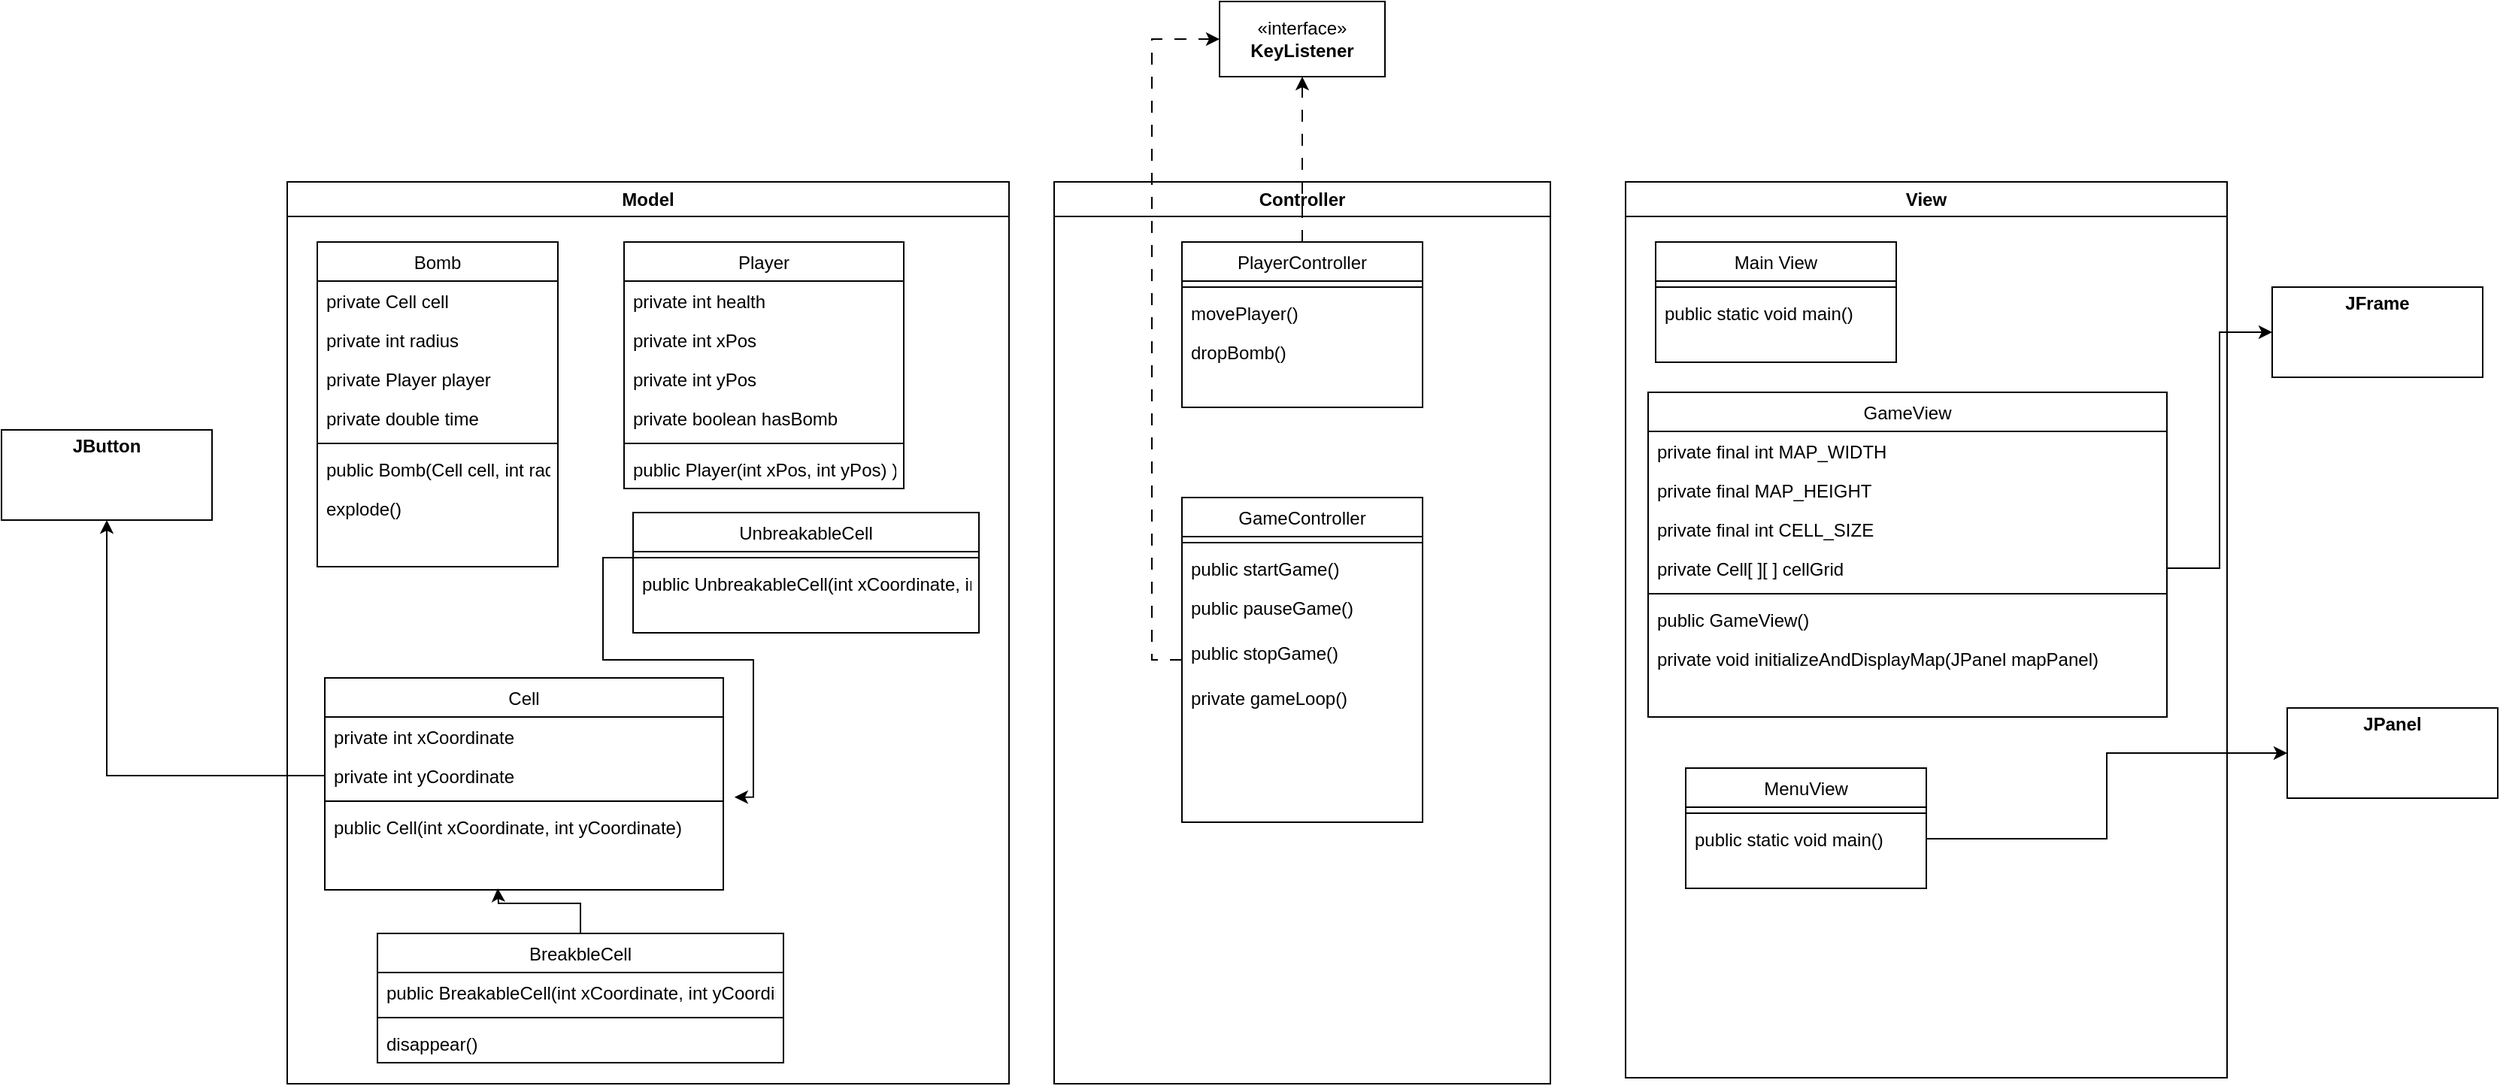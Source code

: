 <mxfile version="24.4.15" type="github">
  <diagram id="C5RBs43oDa-KdzZeNtuy" name="Page-1">
    <mxGraphModel dx="1992" dy="855" grid="1" gridSize="10" guides="1" tooltips="1" connect="1" arrows="1" fold="1" page="1" pageScale="1" pageWidth="827" pageHeight="1169" math="0" shadow="0">
      <root>
        <mxCell id="WIyWlLk6GJQsqaUBKTNV-0" />
        <mxCell id="WIyWlLk6GJQsqaUBKTNV-1" parent="WIyWlLk6GJQsqaUBKTNV-0" />
        <mxCell id="SvHluJgoHoBo37kigCSk-29" value="Model" style="swimlane;whiteSpace=wrap;html=1;" parent="WIyWlLk6GJQsqaUBKTNV-1" vertex="1">
          <mxGeometry x="110" y="360" width="480" height="600" as="geometry" />
        </mxCell>
        <mxCell id="JDhvidMM-WUfy91cAQVG-0" value="Cell" style="swimlane;fontStyle=0;align=center;verticalAlign=top;childLayout=stackLayout;horizontal=1;startSize=26;horizontalStack=0;resizeParent=1;resizeLast=0;collapsible=1;marginBottom=0;rounded=0;shadow=0;strokeWidth=1;" parent="SvHluJgoHoBo37kigCSk-29" vertex="1">
          <mxGeometry x="25" y="330" width="265" height="141" as="geometry">
            <mxRectangle x="350" y="70" width="160" height="26" as="alternateBounds" />
          </mxGeometry>
        </mxCell>
        <mxCell id="JDhvidMM-WUfy91cAQVG-1" value="private int xCoordinate" style="text;align=left;verticalAlign=top;spacingLeft=4;spacingRight=4;overflow=hidden;rotatable=0;points=[[0,0.5],[1,0.5]];portConstraint=eastwest;" parent="JDhvidMM-WUfy91cAQVG-0" vertex="1">
          <mxGeometry y="26" width="265" height="26" as="geometry" />
        </mxCell>
        <mxCell id="JDhvidMM-WUfy91cAQVG-2" value="private int yCoordinate" style="text;align=left;verticalAlign=top;spacingLeft=4;spacingRight=4;overflow=hidden;rotatable=0;points=[[0,0.5],[1,0.5]];portConstraint=eastwest;rounded=0;shadow=0;html=0;" parent="JDhvidMM-WUfy91cAQVG-0" vertex="1">
          <mxGeometry y="52" width="265" height="26" as="geometry" />
        </mxCell>
        <mxCell id="JDhvidMM-WUfy91cAQVG-6" value="" style="line;html=1;strokeWidth=1;align=left;verticalAlign=middle;spacingTop=-1;spacingLeft=3;spacingRight=3;rotatable=0;labelPosition=right;points=[];portConstraint=eastwest;" parent="JDhvidMM-WUfy91cAQVG-0" vertex="1">
          <mxGeometry y="78" width="265" height="8" as="geometry" />
        </mxCell>
        <mxCell id="ht_oOcngCgunCOYZhGNy-42" value="public Cell(int xCoordinate, int yCoordinate)" style="text;align=left;verticalAlign=top;spacingLeft=4;spacingRight=4;overflow=hidden;rotatable=0;points=[[0,0.5],[1,0.5]];portConstraint=eastwest;rounded=0;shadow=0;html=0;" vertex="1" parent="JDhvidMM-WUfy91cAQVG-0">
          <mxGeometry y="86" width="265" height="26" as="geometry" />
        </mxCell>
        <mxCell id="SvHluJgoHoBo37kigCSk-0" value="UnbreakableCell" style="swimlane;fontStyle=0;align=center;verticalAlign=top;childLayout=stackLayout;horizontal=1;startSize=26;horizontalStack=0;resizeParent=1;resizeLast=0;collapsible=1;marginBottom=0;rounded=0;shadow=0;strokeWidth=1;" parent="SvHluJgoHoBo37kigCSk-29" vertex="1">
          <mxGeometry x="230" y="220" width="230" height="80" as="geometry">
            <mxRectangle x="350" y="70" width="160" height="26" as="alternateBounds" />
          </mxGeometry>
        </mxCell>
        <mxCell id="SvHluJgoHoBo37kigCSk-4" value="" style="line;html=1;strokeWidth=1;align=left;verticalAlign=middle;spacingTop=-1;spacingLeft=3;spacingRight=3;rotatable=0;labelPosition=right;points=[];portConstraint=eastwest;" parent="SvHluJgoHoBo37kigCSk-0" vertex="1">
          <mxGeometry y="26" width="230" height="8" as="geometry" />
        </mxCell>
        <mxCell id="ht_oOcngCgunCOYZhGNy-44" value="public UnbreakableCell(int xCoordinate, int yCoordinate)" style="text;align=left;verticalAlign=top;spacingLeft=4;spacingRight=4;overflow=hidden;rotatable=0;points=[[0,0.5],[1,0.5]];portConstraint=eastwest;rounded=0;shadow=0;html=0;" vertex="1" parent="SvHluJgoHoBo37kigCSk-0">
          <mxGeometry y="34" width="230" height="26" as="geometry" />
        </mxCell>
        <mxCell id="ht_oOcngCgunCOYZhGNy-45" style="edgeStyle=orthogonalEdgeStyle;rounded=0;orthogonalLoop=1;jettySize=auto;html=1;" edge="1" parent="SvHluJgoHoBo37kigCSk-29" source="SvHluJgoHoBo37kigCSk-7">
          <mxGeometry relative="1" as="geometry">
            <mxPoint x="140" y="470" as="targetPoint" />
          </mxGeometry>
        </mxCell>
        <mxCell id="SvHluJgoHoBo37kigCSk-7" value="BreakbleCell" style="swimlane;fontStyle=0;align=center;verticalAlign=top;childLayout=stackLayout;horizontal=1;startSize=26;horizontalStack=0;resizeParent=1;resizeLast=0;collapsible=1;marginBottom=0;rounded=0;shadow=0;strokeWidth=1;" parent="SvHluJgoHoBo37kigCSk-29" vertex="1">
          <mxGeometry x="60" y="500" width="270" height="86" as="geometry">
            <mxRectangle x="350" y="70" width="160" height="26" as="alternateBounds" />
          </mxGeometry>
        </mxCell>
        <mxCell id="ht_oOcngCgunCOYZhGNy-46" value="public BreakableCell(int xCoordinate, int yCoordinate)" style="text;align=left;verticalAlign=top;spacingLeft=4;spacingRight=4;overflow=hidden;rotatable=0;points=[[0,0.5],[1,0.5]];portConstraint=eastwest;rounded=0;shadow=0;html=0;" vertex="1" parent="SvHluJgoHoBo37kigCSk-7">
          <mxGeometry y="26" width="270" height="26" as="geometry" />
        </mxCell>
        <mxCell id="SvHluJgoHoBo37kigCSk-8" value="" style="line;html=1;strokeWidth=1;align=left;verticalAlign=middle;spacingTop=-1;spacingLeft=3;spacingRight=3;rotatable=0;labelPosition=right;points=[];portConstraint=eastwest;" parent="SvHluJgoHoBo37kigCSk-7" vertex="1">
          <mxGeometry y="52" width="270" height="8" as="geometry" />
        </mxCell>
        <mxCell id="SvHluJgoHoBo37kigCSk-12" value="disappear()" style="text;align=left;verticalAlign=top;spacingLeft=4;spacingRight=4;overflow=hidden;rotatable=0;points=[[0,0.5],[1,0.5]];portConstraint=eastwest;rounded=0;shadow=0;html=0;" parent="SvHluJgoHoBo37kigCSk-7" vertex="1">
          <mxGeometry y="60" width="270" height="26" as="geometry" />
        </mxCell>
        <mxCell id="zkfFHV4jXpPFQw0GAbJ--17" value="Bomb" style="swimlane;fontStyle=0;align=center;verticalAlign=top;childLayout=stackLayout;horizontal=1;startSize=26;horizontalStack=0;resizeParent=1;resizeLast=0;collapsible=1;marginBottom=0;rounded=0;shadow=0;strokeWidth=1;" parent="SvHluJgoHoBo37kigCSk-29" vertex="1">
          <mxGeometry x="20" y="40" width="160" height="216" as="geometry">
            <mxRectangle x="550" y="140" width="160" height="26" as="alternateBounds" />
          </mxGeometry>
        </mxCell>
        <mxCell id="zkfFHV4jXpPFQw0GAbJ--18" value="private Cell cell" style="text;align=left;verticalAlign=top;spacingLeft=4;spacingRight=4;overflow=hidden;rotatable=0;points=[[0,0.5],[1,0.5]];portConstraint=eastwest;" parent="zkfFHV4jXpPFQw0GAbJ--17" vertex="1">
          <mxGeometry y="26" width="160" height="26" as="geometry" />
        </mxCell>
        <mxCell id="SvHluJgoHoBo37kigCSk-11" value="private int radius" style="text;align=left;verticalAlign=top;spacingLeft=4;spacingRight=4;overflow=hidden;rotatable=0;points=[[0,0.5],[1,0.5]];portConstraint=eastwest;rounded=0;shadow=0;html=0;" parent="zkfFHV4jXpPFQw0GAbJ--17" vertex="1">
          <mxGeometry y="52" width="160" height="26" as="geometry" />
        </mxCell>
        <mxCell id="ht_oOcngCgunCOYZhGNy-38" value="private Player player" style="text;align=left;verticalAlign=top;spacingLeft=4;spacingRight=4;overflow=hidden;rotatable=0;points=[[0,0.5],[1,0.5]];portConstraint=eastwest;rounded=0;shadow=0;html=0;" vertex="1" parent="zkfFHV4jXpPFQw0GAbJ--17">
          <mxGeometry y="78" width="160" height="26" as="geometry" />
        </mxCell>
        <mxCell id="zkfFHV4jXpPFQw0GAbJ--20" value="private double time" style="text;align=left;verticalAlign=top;spacingLeft=4;spacingRight=4;overflow=hidden;rotatable=0;points=[[0,0.5],[1,0.5]];portConstraint=eastwest;rounded=0;shadow=0;html=0;" parent="zkfFHV4jXpPFQw0GAbJ--17" vertex="1">
          <mxGeometry y="104" width="160" height="26" as="geometry" />
        </mxCell>
        <mxCell id="zkfFHV4jXpPFQw0GAbJ--23" value="" style="line;html=1;strokeWidth=1;align=left;verticalAlign=middle;spacingTop=-1;spacingLeft=3;spacingRight=3;rotatable=0;labelPosition=right;points=[];portConstraint=eastwest;" parent="zkfFHV4jXpPFQw0GAbJ--17" vertex="1">
          <mxGeometry y="130" width="160" height="8" as="geometry" />
        </mxCell>
        <mxCell id="ht_oOcngCgunCOYZhGNy-48" value="public Bomb(Cell cell, int radius, Player player, duble time )" style="text;align=left;verticalAlign=top;spacingLeft=4;spacingRight=4;overflow=hidden;rotatable=0;points=[[0,0.5],[1,0.5]];portConstraint=eastwest;" vertex="1" parent="zkfFHV4jXpPFQw0GAbJ--17">
          <mxGeometry y="138" width="160" height="26" as="geometry" />
        </mxCell>
        <mxCell id="SvHluJgoHoBo37kigCSk-13" value="explode()" style="text;align=left;verticalAlign=top;spacingLeft=4;spacingRight=4;overflow=hidden;rotatable=0;points=[[0,0.5],[1,0.5]];portConstraint=eastwest;rounded=0;shadow=0;html=0;" parent="zkfFHV4jXpPFQw0GAbJ--17" vertex="1">
          <mxGeometry y="164" width="160" height="26" as="geometry" />
        </mxCell>
        <mxCell id="SvHluJgoHoBo37kigCSk-46" style="edgeStyle=orthogonalEdgeStyle;rounded=0;orthogonalLoop=1;jettySize=auto;html=1;entryX=1.028;entryY=1.051;entryDx=0;entryDy=0;entryPerimeter=0;" parent="SvHluJgoHoBo37kigCSk-29" source="SvHluJgoHoBo37kigCSk-4" target="JDhvidMM-WUfy91cAQVG-2" edge="1">
          <mxGeometry relative="1" as="geometry" />
        </mxCell>
        <mxCell id="ht_oOcngCgunCOYZhGNy-28" value="Player" style="swimlane;fontStyle=0;align=center;verticalAlign=top;childLayout=stackLayout;horizontal=1;startSize=26;horizontalStack=0;resizeParent=1;resizeLast=0;collapsible=1;marginBottom=0;rounded=0;shadow=0;strokeWidth=1;" vertex="1" parent="SvHluJgoHoBo37kigCSk-29">
          <mxGeometry x="224" y="40" width="186" height="164" as="geometry">
            <mxRectangle x="350" y="70" width="160" height="26" as="alternateBounds" />
          </mxGeometry>
        </mxCell>
        <mxCell id="ht_oOcngCgunCOYZhGNy-32" value="private int health" style="text;align=left;verticalAlign=top;spacingLeft=4;spacingRight=4;overflow=hidden;rotatable=0;points=[[0,0.5],[1,0.5]];portConstraint=eastwest;" vertex="1" parent="ht_oOcngCgunCOYZhGNy-28">
          <mxGeometry y="26" width="186" height="26" as="geometry" />
        </mxCell>
        <mxCell id="ht_oOcngCgunCOYZhGNy-33" value="private int xPos" style="text;align=left;verticalAlign=top;spacingLeft=4;spacingRight=4;overflow=hidden;rotatable=0;points=[[0,0.5],[1,0.5]];portConstraint=eastwest;" vertex="1" parent="ht_oOcngCgunCOYZhGNy-28">
          <mxGeometry y="52" width="186" height="26" as="geometry" />
        </mxCell>
        <mxCell id="ht_oOcngCgunCOYZhGNy-34" value="private int yPos" style="text;align=left;verticalAlign=top;spacingLeft=4;spacingRight=4;overflow=hidden;rotatable=0;points=[[0,0.5],[1,0.5]];portConstraint=eastwest;" vertex="1" parent="ht_oOcngCgunCOYZhGNy-28">
          <mxGeometry y="78" width="186" height="26" as="geometry" />
        </mxCell>
        <mxCell id="ht_oOcngCgunCOYZhGNy-39" value="private boolean hasBomb" style="text;align=left;verticalAlign=top;spacingLeft=4;spacingRight=4;overflow=hidden;rotatable=0;points=[[0,0.5],[1,0.5]];portConstraint=eastwest;" vertex="1" parent="ht_oOcngCgunCOYZhGNy-28">
          <mxGeometry y="104" width="186" height="26" as="geometry" />
        </mxCell>
        <mxCell id="ht_oOcngCgunCOYZhGNy-29" value="" style="line;html=1;strokeWidth=1;align=left;verticalAlign=middle;spacingTop=-1;spacingLeft=3;spacingRight=3;rotatable=0;labelPosition=right;points=[];portConstraint=eastwest;" vertex="1" parent="ht_oOcngCgunCOYZhGNy-28">
          <mxGeometry y="130" width="186" height="8" as="geometry" />
        </mxCell>
        <mxCell id="ht_oOcngCgunCOYZhGNy-47" value="public Player(int xPos, int yPos) )" style="text;align=left;verticalAlign=top;spacingLeft=4;spacingRight=4;overflow=hidden;rotatable=0;points=[[0,0.5],[1,0.5]];portConstraint=eastwest;" vertex="1" parent="ht_oOcngCgunCOYZhGNy-28">
          <mxGeometry y="138" width="186" height="26" as="geometry" />
        </mxCell>
        <mxCell id="SvHluJgoHoBo37kigCSk-30" value="View" style="swimlane;whiteSpace=wrap;html=1;" parent="WIyWlLk6GJQsqaUBKTNV-1" vertex="1">
          <mxGeometry x="1000" y="360" width="400" height="596" as="geometry" />
        </mxCell>
        <mxCell id="SvHluJgoHoBo37kigCSk-16" value="Main View" style="swimlane;fontStyle=0;align=center;verticalAlign=top;childLayout=stackLayout;horizontal=1;startSize=26;horizontalStack=0;resizeParent=1;resizeLast=0;collapsible=1;marginBottom=0;rounded=0;shadow=0;strokeWidth=1;" parent="SvHluJgoHoBo37kigCSk-30" vertex="1">
          <mxGeometry x="20" y="40" width="160" height="80" as="geometry">
            <mxRectangle x="550" y="140" width="160" height="26" as="alternateBounds" />
          </mxGeometry>
        </mxCell>
        <mxCell id="SvHluJgoHoBo37kigCSk-20" value="" style="line;html=1;strokeWidth=1;align=left;verticalAlign=middle;spacingTop=-1;spacingLeft=3;spacingRight=3;rotatable=0;labelPosition=right;points=[];portConstraint=eastwest;" parent="SvHluJgoHoBo37kigCSk-16" vertex="1">
          <mxGeometry y="26" width="160" height="8" as="geometry" />
        </mxCell>
        <mxCell id="SvHluJgoHoBo37kigCSk-23" value="public static void main()" style="text;align=left;verticalAlign=top;spacingLeft=4;spacingRight=4;overflow=hidden;rotatable=0;points=[[0,0.5],[1,0.5]];portConstraint=eastwest;rounded=0;shadow=0;html=0;" parent="SvHluJgoHoBo37kigCSk-16" vertex="1">
          <mxGeometry y="34" width="160" height="26" as="geometry" />
        </mxCell>
        <mxCell id="ht_oOcngCgunCOYZhGNy-1" value="GameView" style="swimlane;fontStyle=0;align=center;verticalAlign=top;childLayout=stackLayout;horizontal=1;startSize=26;horizontalStack=0;resizeParent=1;resizeLast=0;collapsible=1;marginBottom=0;rounded=0;shadow=0;strokeWidth=1;" vertex="1" parent="SvHluJgoHoBo37kigCSk-30">
          <mxGeometry x="15" y="140" width="345" height="216" as="geometry">
            <mxRectangle x="550" y="140" width="160" height="26" as="alternateBounds" />
          </mxGeometry>
        </mxCell>
        <mxCell id="ht_oOcngCgunCOYZhGNy-5" value="private final int MAP_WIDTH" style="text;align=left;verticalAlign=top;spacingLeft=4;spacingRight=4;overflow=hidden;rotatable=0;points=[[0,0.5],[1,0.5]];portConstraint=eastwest;rounded=0;shadow=0;html=0;" vertex="1" parent="ht_oOcngCgunCOYZhGNy-1">
          <mxGeometry y="26" width="345" height="26" as="geometry" />
        </mxCell>
        <mxCell id="ht_oOcngCgunCOYZhGNy-8" value="private final MAP_HEIGHT" style="text;align=left;verticalAlign=top;spacingLeft=4;spacingRight=4;overflow=hidden;rotatable=0;points=[[0,0.5],[1,0.5]];portConstraint=eastwest;rounded=0;shadow=0;html=0;" vertex="1" parent="ht_oOcngCgunCOYZhGNy-1">
          <mxGeometry y="52" width="345" height="26" as="geometry" />
        </mxCell>
        <mxCell id="ht_oOcngCgunCOYZhGNy-7" value="private final int CELL_SIZE" style="text;align=left;verticalAlign=top;spacingLeft=4;spacingRight=4;overflow=hidden;rotatable=0;points=[[0,0.5],[1,0.5]];portConstraint=eastwest;rounded=0;shadow=0;html=0;" vertex="1" parent="ht_oOcngCgunCOYZhGNy-1">
          <mxGeometry y="78" width="345" height="26" as="geometry" />
        </mxCell>
        <mxCell id="ht_oOcngCgunCOYZhGNy-6" value="private Cell[ ][ ] cellGrid" style="text;align=left;verticalAlign=top;spacingLeft=4;spacingRight=4;overflow=hidden;rotatable=0;points=[[0,0.5],[1,0.5]];portConstraint=eastwest;rounded=0;shadow=0;html=0;" vertex="1" parent="ht_oOcngCgunCOYZhGNy-1">
          <mxGeometry y="104" width="345" height="26" as="geometry" />
        </mxCell>
        <mxCell id="ht_oOcngCgunCOYZhGNy-2" value="" style="line;html=1;strokeWidth=1;align=left;verticalAlign=middle;spacingTop=-1;spacingLeft=3;spacingRight=3;rotatable=0;labelPosition=right;points=[];portConstraint=eastwest;" vertex="1" parent="ht_oOcngCgunCOYZhGNy-1">
          <mxGeometry y="130" width="345" height="8" as="geometry" />
        </mxCell>
        <mxCell id="ht_oOcngCgunCOYZhGNy-3" value="public GameView()" style="text;align=left;verticalAlign=top;spacingLeft=4;spacingRight=4;overflow=hidden;rotatable=0;points=[[0,0.5],[1,0.5]];portConstraint=eastwest;rounded=0;shadow=0;html=0;" vertex="1" parent="ht_oOcngCgunCOYZhGNy-1">
          <mxGeometry y="138" width="345" height="26" as="geometry" />
        </mxCell>
        <mxCell id="ht_oOcngCgunCOYZhGNy-4" value="private void initializeAndDisplayMap(JPanel mapPanel)" style="text;align=left;verticalAlign=top;spacingLeft=4;spacingRight=4;overflow=hidden;rotatable=0;points=[[0,0.5],[1,0.5]];portConstraint=eastwest;rounded=0;shadow=0;html=0;" vertex="1" parent="ht_oOcngCgunCOYZhGNy-1">
          <mxGeometry y="164" width="345" height="26" as="geometry" />
        </mxCell>
        <mxCell id="ht_oOcngCgunCOYZhGNy-19" value="MenuView" style="swimlane;fontStyle=0;align=center;verticalAlign=top;childLayout=stackLayout;horizontal=1;startSize=26;horizontalStack=0;resizeParent=1;resizeLast=0;collapsible=1;marginBottom=0;rounded=0;shadow=0;strokeWidth=1;" vertex="1" parent="SvHluJgoHoBo37kigCSk-30">
          <mxGeometry x="40" y="390" width="160" height="80" as="geometry">
            <mxRectangle x="550" y="140" width="160" height="26" as="alternateBounds" />
          </mxGeometry>
        </mxCell>
        <mxCell id="ht_oOcngCgunCOYZhGNy-20" value="" style="line;html=1;strokeWidth=1;align=left;verticalAlign=middle;spacingTop=-1;spacingLeft=3;spacingRight=3;rotatable=0;labelPosition=right;points=[];portConstraint=eastwest;" vertex="1" parent="ht_oOcngCgunCOYZhGNy-19">
          <mxGeometry y="26" width="160" height="8" as="geometry" />
        </mxCell>
        <mxCell id="ht_oOcngCgunCOYZhGNy-21" value="public static void main()" style="text;align=left;verticalAlign=top;spacingLeft=4;spacingRight=4;overflow=hidden;rotatable=0;points=[[0,0.5],[1,0.5]];portConstraint=eastwest;rounded=0;shadow=0;html=0;" vertex="1" parent="ht_oOcngCgunCOYZhGNy-19">
          <mxGeometry y="34" width="160" height="26" as="geometry" />
        </mxCell>
        <mxCell id="SvHluJgoHoBo37kigCSk-31" value="Controller" style="swimlane;whiteSpace=wrap;html=1;" parent="WIyWlLk6GJQsqaUBKTNV-1" vertex="1">
          <mxGeometry x="620" y="360" width="330" height="600" as="geometry" />
        </mxCell>
        <mxCell id="SvHluJgoHoBo37kigCSk-33" value="PlayerController " style="swimlane;fontStyle=0;align=center;verticalAlign=top;childLayout=stackLayout;horizontal=1;startSize=26;horizontalStack=0;resizeParent=1;resizeLast=0;collapsible=1;marginBottom=0;rounded=0;shadow=0;strokeWidth=1;" parent="SvHluJgoHoBo37kigCSk-31" vertex="1">
          <mxGeometry x="85" y="40" width="160" height="110" as="geometry">
            <mxRectangle x="550" y="140" width="160" height="26" as="alternateBounds" />
          </mxGeometry>
        </mxCell>
        <mxCell id="SvHluJgoHoBo37kigCSk-37" value="" style="line;html=1;strokeWidth=1;align=left;verticalAlign=middle;spacingTop=-1;spacingLeft=3;spacingRight=3;rotatable=0;labelPosition=right;points=[];portConstraint=eastwest;" parent="SvHluJgoHoBo37kigCSk-33" vertex="1">
          <mxGeometry y="26" width="160" height="8" as="geometry" />
        </mxCell>
        <mxCell id="SvHluJgoHoBo37kigCSk-53" value="movePlayer()" style="text;align=left;verticalAlign=top;spacingLeft=4;spacingRight=4;overflow=hidden;rotatable=0;points=[[0,0.5],[1,0.5]];portConstraint=eastwest;rounded=0;shadow=0;html=0;" parent="SvHluJgoHoBo37kigCSk-33" vertex="1">
          <mxGeometry y="34" width="160" height="26" as="geometry" />
        </mxCell>
        <mxCell id="SvHluJgoHoBo37kigCSk-54" value="dropBomb()" style="text;align=left;verticalAlign=top;spacingLeft=4;spacingRight=4;overflow=hidden;rotatable=0;points=[[0,0.5],[1,0.5]];portConstraint=eastwest;rounded=0;shadow=0;html=0;" parent="SvHluJgoHoBo37kigCSk-33" vertex="1">
          <mxGeometry y="60" width="160" height="26" as="geometry" />
        </mxCell>
        <mxCell id="SvHluJgoHoBo37kigCSk-55" value="GameController" style="swimlane;fontStyle=0;align=center;verticalAlign=top;childLayout=stackLayout;horizontal=1;startSize=26;horizontalStack=0;resizeParent=1;resizeLast=0;collapsible=1;marginBottom=0;rounded=0;shadow=0;strokeWidth=1;" parent="SvHluJgoHoBo37kigCSk-31" vertex="1">
          <mxGeometry x="85" y="210" width="160" height="216" as="geometry">
            <mxRectangle x="550" y="140" width="160" height="26" as="alternateBounds" />
          </mxGeometry>
        </mxCell>
        <mxCell id="SvHluJgoHoBo37kigCSk-56" value="" style="line;html=1;strokeWidth=1;align=left;verticalAlign=middle;spacingTop=-1;spacingLeft=3;spacingRight=3;rotatable=0;labelPosition=right;points=[];portConstraint=eastwest;" parent="SvHluJgoHoBo37kigCSk-55" vertex="1">
          <mxGeometry y="26" width="160" height="8" as="geometry" />
        </mxCell>
        <mxCell id="SvHluJgoHoBo37kigCSk-58" value="public startGame()" style="text;align=left;verticalAlign=top;spacingLeft=4;spacingRight=4;overflow=hidden;rotatable=0;points=[[0,0.5],[1,0.5]];portConstraint=eastwest;rounded=0;shadow=0;html=0;" parent="SvHluJgoHoBo37kigCSk-55" vertex="1">
          <mxGeometry y="34" width="160" height="26" as="geometry" />
        </mxCell>
        <mxCell id="ht_oOcngCgunCOYZhGNy-22" value="public pauseGame()" style="text;align=left;verticalAlign=top;spacingLeft=4;spacingRight=4;overflow=hidden;rotatable=0;points=[[0,0.5],[1,0.5]];portConstraint=eastwest;rounded=0;shadow=0;html=0;" vertex="1" parent="SvHluJgoHoBo37kigCSk-55">
          <mxGeometry y="60" width="160" height="30" as="geometry" />
        </mxCell>
        <mxCell id="ht_oOcngCgunCOYZhGNy-23" value="public stopGame()" style="text;align=left;verticalAlign=top;spacingLeft=4;spacingRight=4;overflow=hidden;rotatable=0;points=[[0,0.5],[1,0.5]];portConstraint=eastwest;rounded=0;shadow=0;html=0;" vertex="1" parent="SvHluJgoHoBo37kigCSk-55">
          <mxGeometry y="90" width="160" height="30" as="geometry" />
        </mxCell>
        <mxCell id="ht_oOcngCgunCOYZhGNy-35" value="private gameLoop()" style="text;align=left;verticalAlign=top;spacingLeft=4;spacingRight=4;overflow=hidden;rotatable=0;points=[[0,0.5],[1,0.5]];portConstraint=eastwest;rounded=0;shadow=0;html=0;" vertex="1" parent="SvHluJgoHoBo37kigCSk-55">
          <mxGeometry y="120" width="160" height="30" as="geometry" />
        </mxCell>
        <mxCell id="SvHluJgoHoBo37kigCSk-40" value="&lt;p style=&quot;margin:0px;margin-top:4px;text-align:center;&quot;&gt;&lt;b&gt;JButton&lt;/b&gt;&lt;/p&gt;" style="verticalAlign=top;align=left;overflow=fill;html=1;whiteSpace=wrap;" parent="WIyWlLk6GJQsqaUBKTNV-1" vertex="1">
          <mxGeometry x="-80" y="525" width="140" height="60" as="geometry" />
        </mxCell>
        <mxCell id="SvHluJgoHoBo37kigCSk-42" style="edgeStyle=orthogonalEdgeStyle;rounded=0;orthogonalLoop=1;jettySize=auto;html=1;" parent="WIyWlLk6GJQsqaUBKTNV-1" source="JDhvidMM-WUfy91cAQVG-2" target="SvHluJgoHoBo37kigCSk-40" edge="1">
          <mxGeometry relative="1" as="geometry" />
        </mxCell>
        <mxCell id="SvHluJgoHoBo37kigCSk-48" value="«interface»&lt;br&gt;&lt;b&gt;KeyListener&lt;/b&gt;" style="html=1;whiteSpace=wrap;" parent="WIyWlLk6GJQsqaUBKTNV-1" vertex="1">
          <mxGeometry x="730" y="240" width="110" height="50" as="geometry" />
        </mxCell>
        <mxCell id="SvHluJgoHoBo37kigCSk-51" value="&lt;p style=&quot;margin:0px;margin-top:4px;text-align:center;&quot;&gt;&lt;b&gt;JFrame&lt;/b&gt;&lt;/p&gt;" style="verticalAlign=top;align=left;overflow=fill;html=1;whiteSpace=wrap;" parent="WIyWlLk6GJQsqaUBKTNV-1" vertex="1">
          <mxGeometry x="1430" y="430" width="140" height="60" as="geometry" />
        </mxCell>
        <mxCell id="ht_oOcngCgunCOYZhGNy-10" style="edgeStyle=orthogonalEdgeStyle;rounded=0;orthogonalLoop=1;jettySize=auto;html=1;entryX=0;entryY=0.5;entryDx=0;entryDy=0;" edge="1" parent="WIyWlLk6GJQsqaUBKTNV-1" source="ht_oOcngCgunCOYZhGNy-6" target="SvHluJgoHoBo37kigCSk-51">
          <mxGeometry relative="1" as="geometry" />
        </mxCell>
        <mxCell id="SvHluJgoHoBo37kigCSk-50" style="edgeStyle=orthogonalEdgeStyle;rounded=0;orthogonalLoop=1;jettySize=auto;html=1;dashed=1;dashPattern=8 8;" parent="WIyWlLk6GJQsqaUBKTNV-1" source="SvHluJgoHoBo37kigCSk-33" edge="1" target="SvHluJgoHoBo37kigCSk-48">
          <mxGeometry relative="1" as="geometry">
            <mxPoint x="720" y="300" as="targetPoint" />
          </mxGeometry>
        </mxCell>
        <mxCell id="ht_oOcngCgunCOYZhGNy-37" style="edgeStyle=orthogonalEdgeStyle;rounded=0;orthogonalLoop=1;jettySize=auto;html=1;entryX=0;entryY=0.5;entryDx=0;entryDy=0;dashed=1;dashPattern=8 8;" edge="1" parent="WIyWlLk6GJQsqaUBKTNV-1" source="SvHluJgoHoBo37kigCSk-55" target="SvHluJgoHoBo37kigCSk-48">
          <mxGeometry relative="1" as="geometry">
            <Array as="points">
              <mxPoint x="685" y="678" />
              <mxPoint x="685" y="265" />
            </Array>
          </mxGeometry>
        </mxCell>
        <mxCell id="ht_oOcngCgunCOYZhGNy-40" value="&lt;p style=&quot;margin:0px;margin-top:4px;text-align:center;&quot;&gt;&lt;b&gt;JPanel&lt;/b&gt;&lt;/p&gt;" style="verticalAlign=top;align=left;overflow=fill;html=1;whiteSpace=wrap;" vertex="1" parent="WIyWlLk6GJQsqaUBKTNV-1">
          <mxGeometry x="1440" y="710" width="140" height="60" as="geometry" />
        </mxCell>
        <mxCell id="ht_oOcngCgunCOYZhGNy-41" style="edgeStyle=orthogonalEdgeStyle;rounded=0;orthogonalLoop=1;jettySize=auto;html=1;entryX=0;entryY=0.5;entryDx=0;entryDy=0;" edge="1" parent="WIyWlLk6GJQsqaUBKTNV-1" source="ht_oOcngCgunCOYZhGNy-21" target="ht_oOcngCgunCOYZhGNy-40">
          <mxGeometry relative="1" as="geometry" />
        </mxCell>
      </root>
    </mxGraphModel>
  </diagram>
</mxfile>
